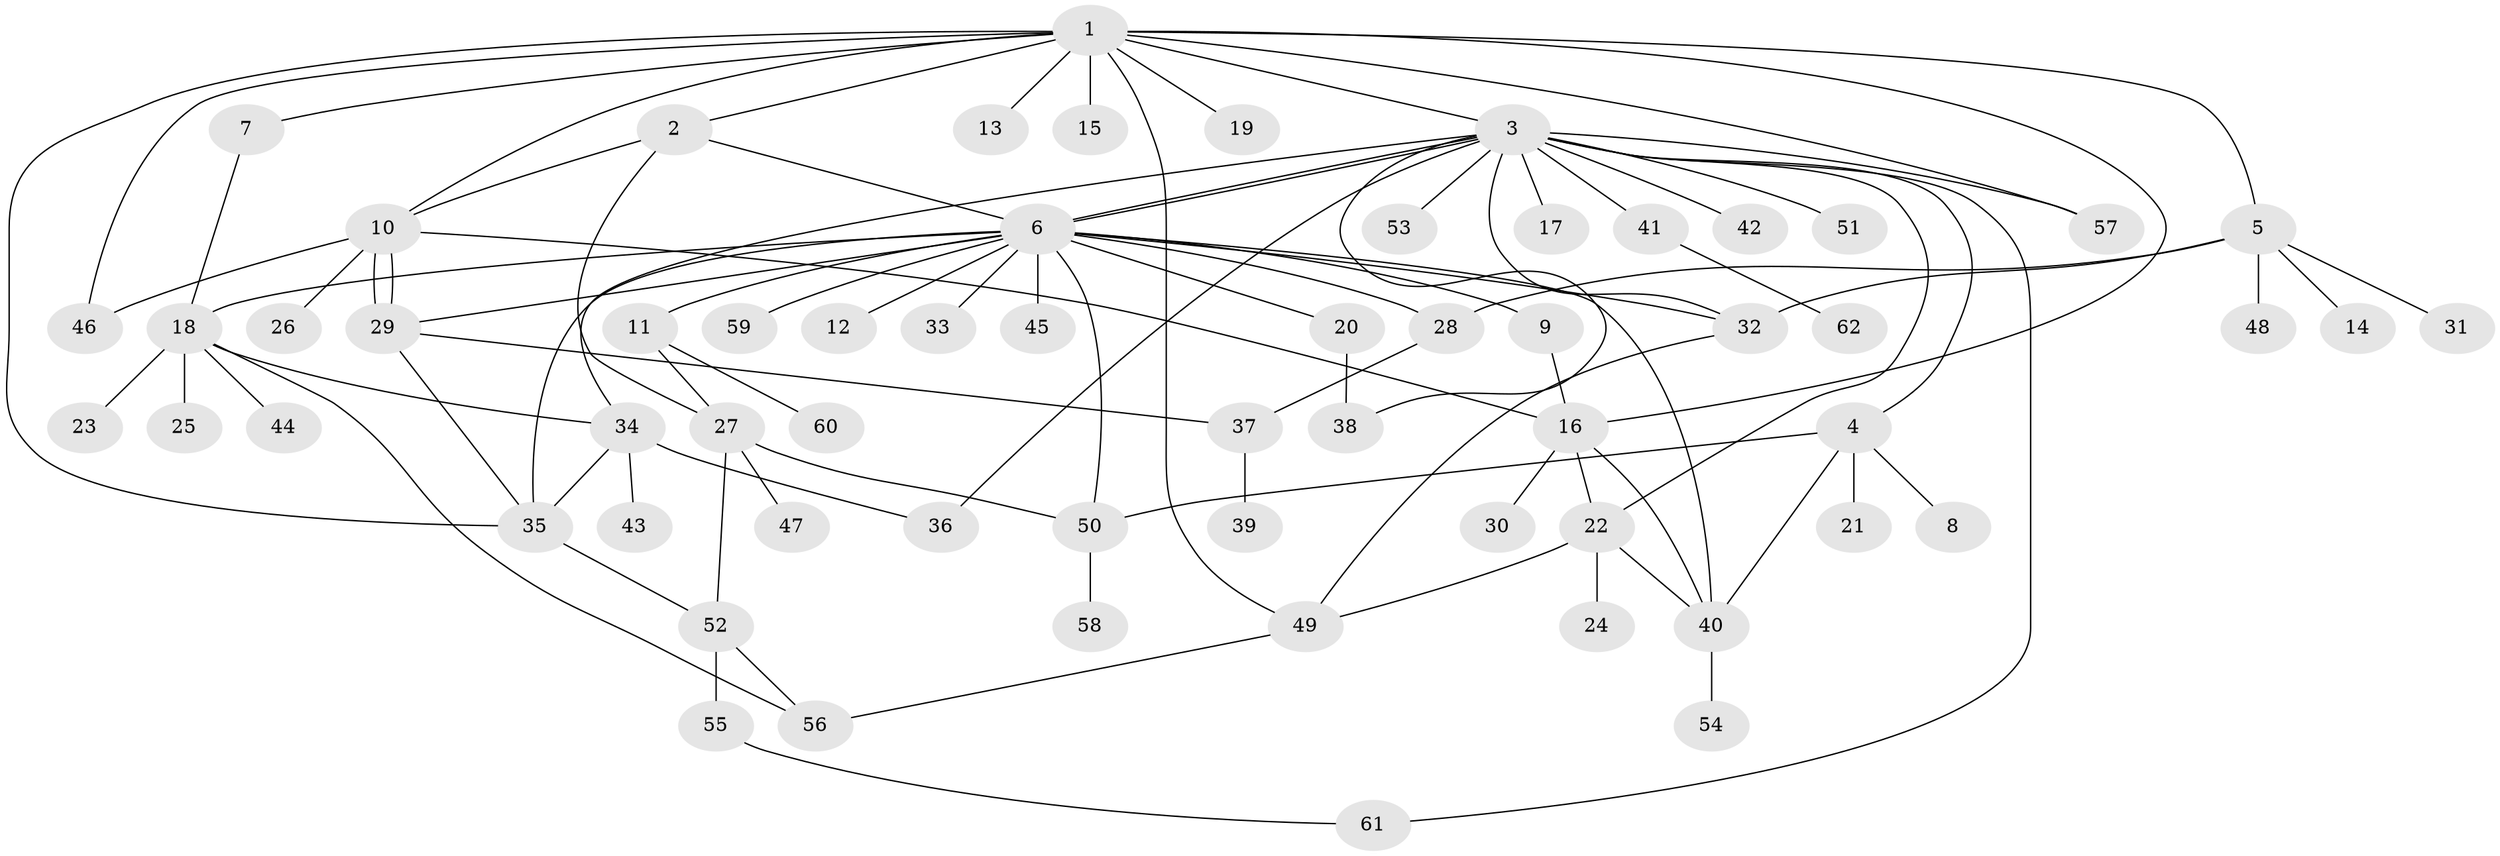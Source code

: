// Generated by graph-tools (version 1.1) at 2025/48/03/09/25 04:48:47]
// undirected, 62 vertices, 94 edges
graph export_dot {
graph [start="1"]
  node [color=gray90,style=filled];
  1;
  2;
  3;
  4;
  5;
  6;
  7;
  8;
  9;
  10;
  11;
  12;
  13;
  14;
  15;
  16;
  17;
  18;
  19;
  20;
  21;
  22;
  23;
  24;
  25;
  26;
  27;
  28;
  29;
  30;
  31;
  32;
  33;
  34;
  35;
  36;
  37;
  38;
  39;
  40;
  41;
  42;
  43;
  44;
  45;
  46;
  47;
  48;
  49;
  50;
  51;
  52;
  53;
  54;
  55;
  56;
  57;
  58;
  59;
  60;
  61;
  62;
  1 -- 2;
  1 -- 3;
  1 -- 5;
  1 -- 7;
  1 -- 10;
  1 -- 13;
  1 -- 15;
  1 -- 16;
  1 -- 19;
  1 -- 35;
  1 -- 46;
  1 -- 49;
  1 -- 57;
  2 -- 6;
  2 -- 10;
  2 -- 27;
  3 -- 4;
  3 -- 6;
  3 -- 6;
  3 -- 17;
  3 -- 22;
  3 -- 32;
  3 -- 34;
  3 -- 36;
  3 -- 38;
  3 -- 41;
  3 -- 42;
  3 -- 51;
  3 -- 53;
  3 -- 57;
  3 -- 61;
  4 -- 8;
  4 -- 21;
  4 -- 40;
  4 -- 50;
  5 -- 14;
  5 -- 28;
  5 -- 31;
  5 -- 32;
  5 -- 48;
  6 -- 9;
  6 -- 11;
  6 -- 12;
  6 -- 18;
  6 -- 20;
  6 -- 28;
  6 -- 29;
  6 -- 32;
  6 -- 33;
  6 -- 35;
  6 -- 40;
  6 -- 45;
  6 -- 50;
  6 -- 59;
  7 -- 18;
  9 -- 16;
  10 -- 16;
  10 -- 26;
  10 -- 29;
  10 -- 29;
  10 -- 46;
  11 -- 27;
  11 -- 60;
  16 -- 22;
  16 -- 30;
  16 -- 40;
  18 -- 23;
  18 -- 25;
  18 -- 34;
  18 -- 44;
  18 -- 56;
  20 -- 38;
  22 -- 24;
  22 -- 40;
  22 -- 49;
  27 -- 47;
  27 -- 50;
  27 -- 52;
  28 -- 37;
  29 -- 35;
  29 -- 37;
  32 -- 49;
  34 -- 35;
  34 -- 36;
  34 -- 43;
  35 -- 52;
  37 -- 39;
  40 -- 54;
  41 -- 62;
  49 -- 56;
  50 -- 58;
  52 -- 55;
  52 -- 56;
  55 -- 61;
}
